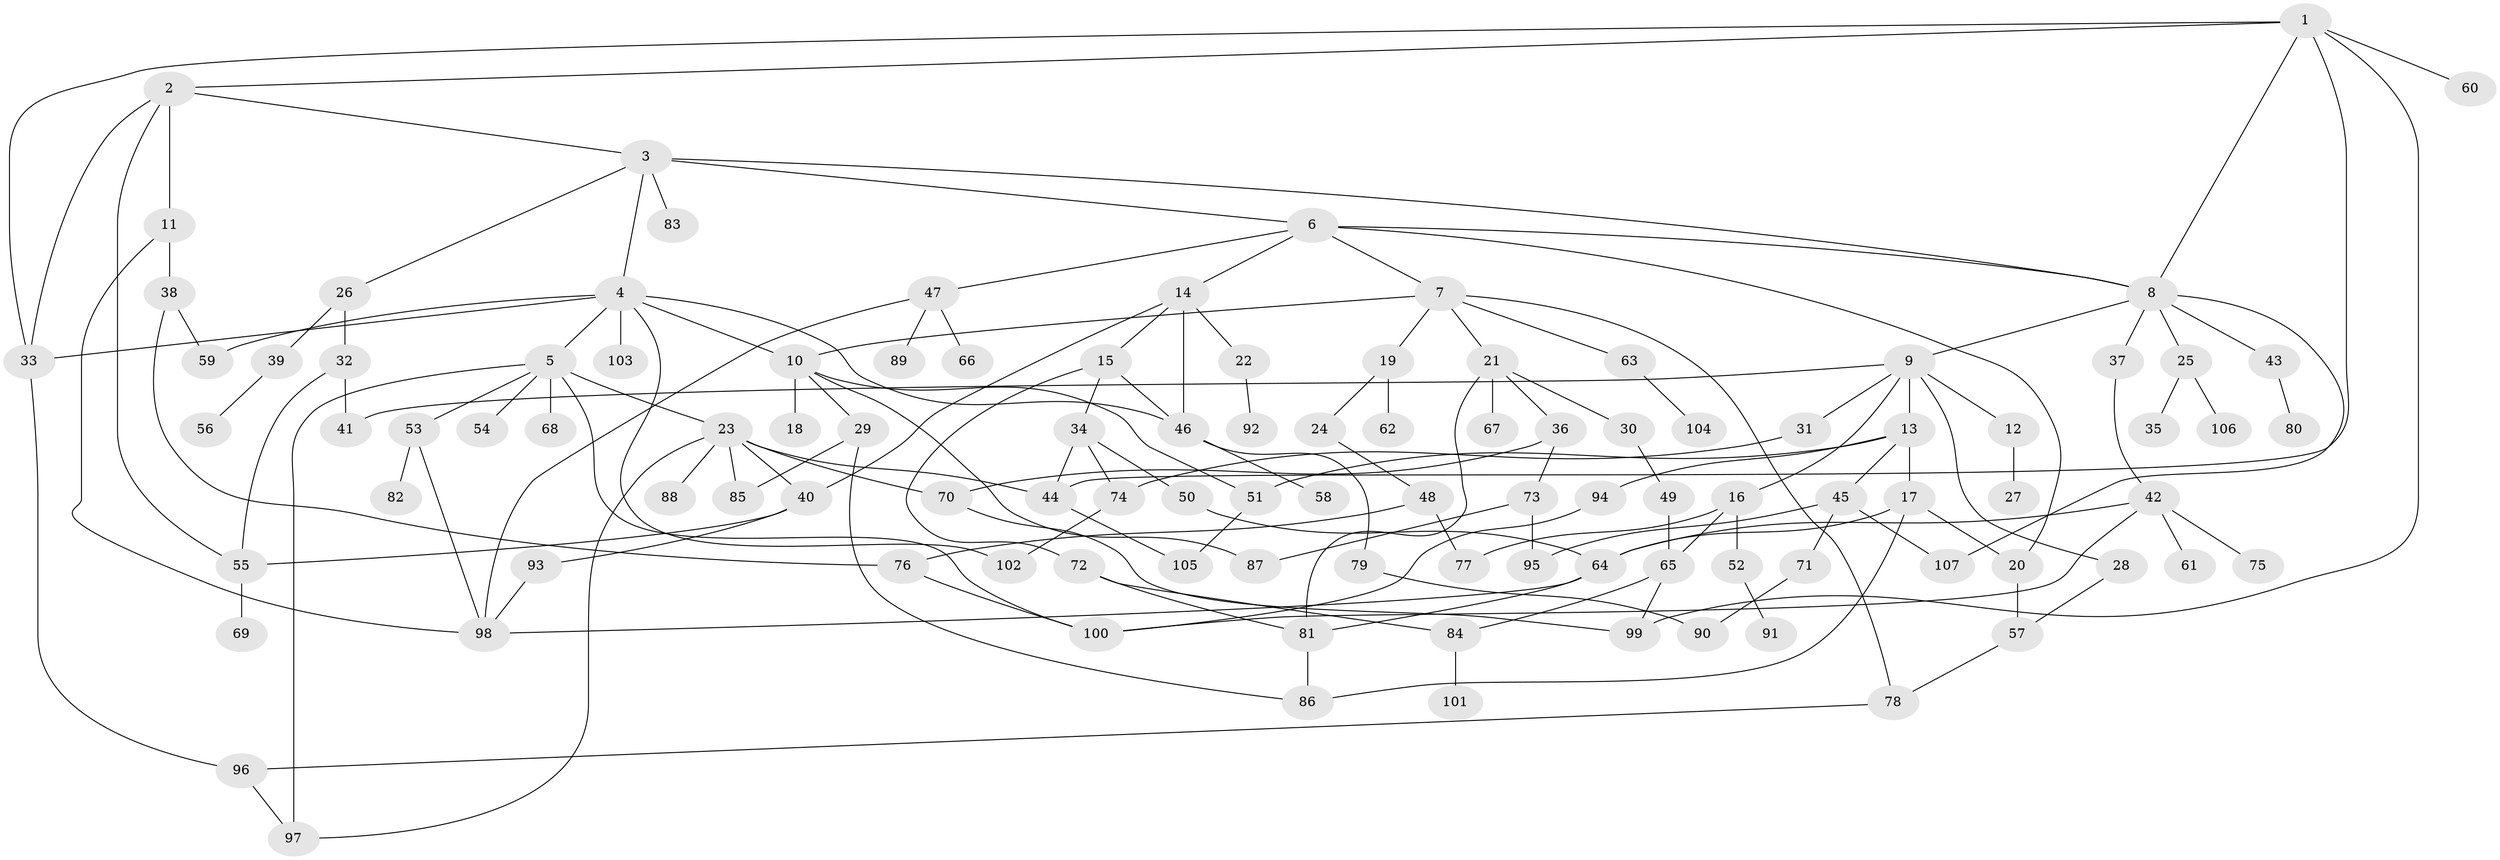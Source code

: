 // Generated by graph-tools (version 1.1) at 2025/01/03/09/25 03:01:01]
// undirected, 107 vertices, 155 edges
graph export_dot {
graph [start="1"]
  node [color=gray90,style=filled];
  1;
  2;
  3;
  4;
  5;
  6;
  7;
  8;
  9;
  10;
  11;
  12;
  13;
  14;
  15;
  16;
  17;
  18;
  19;
  20;
  21;
  22;
  23;
  24;
  25;
  26;
  27;
  28;
  29;
  30;
  31;
  32;
  33;
  34;
  35;
  36;
  37;
  38;
  39;
  40;
  41;
  42;
  43;
  44;
  45;
  46;
  47;
  48;
  49;
  50;
  51;
  52;
  53;
  54;
  55;
  56;
  57;
  58;
  59;
  60;
  61;
  62;
  63;
  64;
  65;
  66;
  67;
  68;
  69;
  70;
  71;
  72;
  73;
  74;
  75;
  76;
  77;
  78;
  79;
  80;
  81;
  82;
  83;
  84;
  85;
  86;
  87;
  88;
  89;
  90;
  91;
  92;
  93;
  94;
  95;
  96;
  97;
  98;
  99;
  100;
  101;
  102;
  103;
  104;
  105;
  106;
  107;
  1 -- 2;
  1 -- 8;
  1 -- 60;
  1 -- 44;
  1 -- 33;
  1 -- 99;
  2 -- 3;
  2 -- 11;
  2 -- 33;
  2 -- 55;
  3 -- 4;
  3 -- 6;
  3 -- 26;
  3 -- 83;
  3 -- 8;
  4 -- 5;
  4 -- 10;
  4 -- 103;
  4 -- 46;
  4 -- 33;
  4 -- 102;
  4 -- 59;
  5 -- 23;
  5 -- 53;
  5 -- 54;
  5 -- 68;
  5 -- 97;
  5 -- 100;
  6 -- 7;
  6 -- 14;
  6 -- 20;
  6 -- 47;
  6 -- 8;
  7 -- 19;
  7 -- 21;
  7 -- 63;
  7 -- 78;
  7 -- 10;
  8 -- 9;
  8 -- 25;
  8 -- 37;
  8 -- 43;
  8 -- 107;
  9 -- 12;
  9 -- 13;
  9 -- 16;
  9 -- 28;
  9 -- 31;
  9 -- 41;
  10 -- 18;
  10 -- 29;
  10 -- 51;
  10 -- 87;
  11 -- 38;
  11 -- 98;
  12 -- 27;
  13 -- 17;
  13 -- 45;
  13 -- 94;
  13 -- 51;
  14 -- 15;
  14 -- 22;
  14 -- 46;
  14 -- 40;
  15 -- 34;
  15 -- 72;
  15 -- 46;
  16 -- 52;
  16 -- 65;
  16 -- 77;
  17 -- 64;
  17 -- 86;
  17 -- 20;
  19 -- 24;
  19 -- 62;
  20 -- 57;
  21 -- 30;
  21 -- 36;
  21 -- 67;
  21 -- 81;
  22 -- 92;
  23 -- 40;
  23 -- 44;
  23 -- 88;
  23 -- 97;
  23 -- 70;
  23 -- 85;
  24 -- 48;
  25 -- 35;
  25 -- 106;
  26 -- 32;
  26 -- 39;
  28 -- 57;
  29 -- 85;
  29 -- 86;
  30 -- 49;
  31 -- 74;
  32 -- 41;
  32 -- 55;
  33 -- 96;
  34 -- 50;
  34 -- 44;
  34 -- 74;
  36 -- 70;
  36 -- 73;
  37 -- 42;
  38 -- 59;
  38 -- 76;
  39 -- 56;
  40 -- 93;
  40 -- 55;
  42 -- 61;
  42 -- 75;
  42 -- 100;
  42 -- 64;
  43 -- 80;
  44 -- 105;
  45 -- 71;
  45 -- 107;
  45 -- 95;
  46 -- 58;
  46 -- 79;
  47 -- 66;
  47 -- 89;
  47 -- 98;
  48 -- 76;
  48 -- 77;
  49 -- 65;
  50 -- 64;
  51 -- 105;
  52 -- 91;
  53 -- 82;
  53 -- 98;
  55 -- 69;
  57 -- 78;
  63 -- 104;
  64 -- 98;
  64 -- 81;
  65 -- 99;
  65 -- 84;
  70 -- 99;
  71 -- 90;
  72 -- 84;
  72 -- 81;
  73 -- 95;
  73 -- 87;
  74 -- 102;
  76 -- 100;
  78 -- 96;
  79 -- 90;
  81 -- 86;
  84 -- 101;
  93 -- 98;
  94 -- 100;
  96 -- 97;
}
